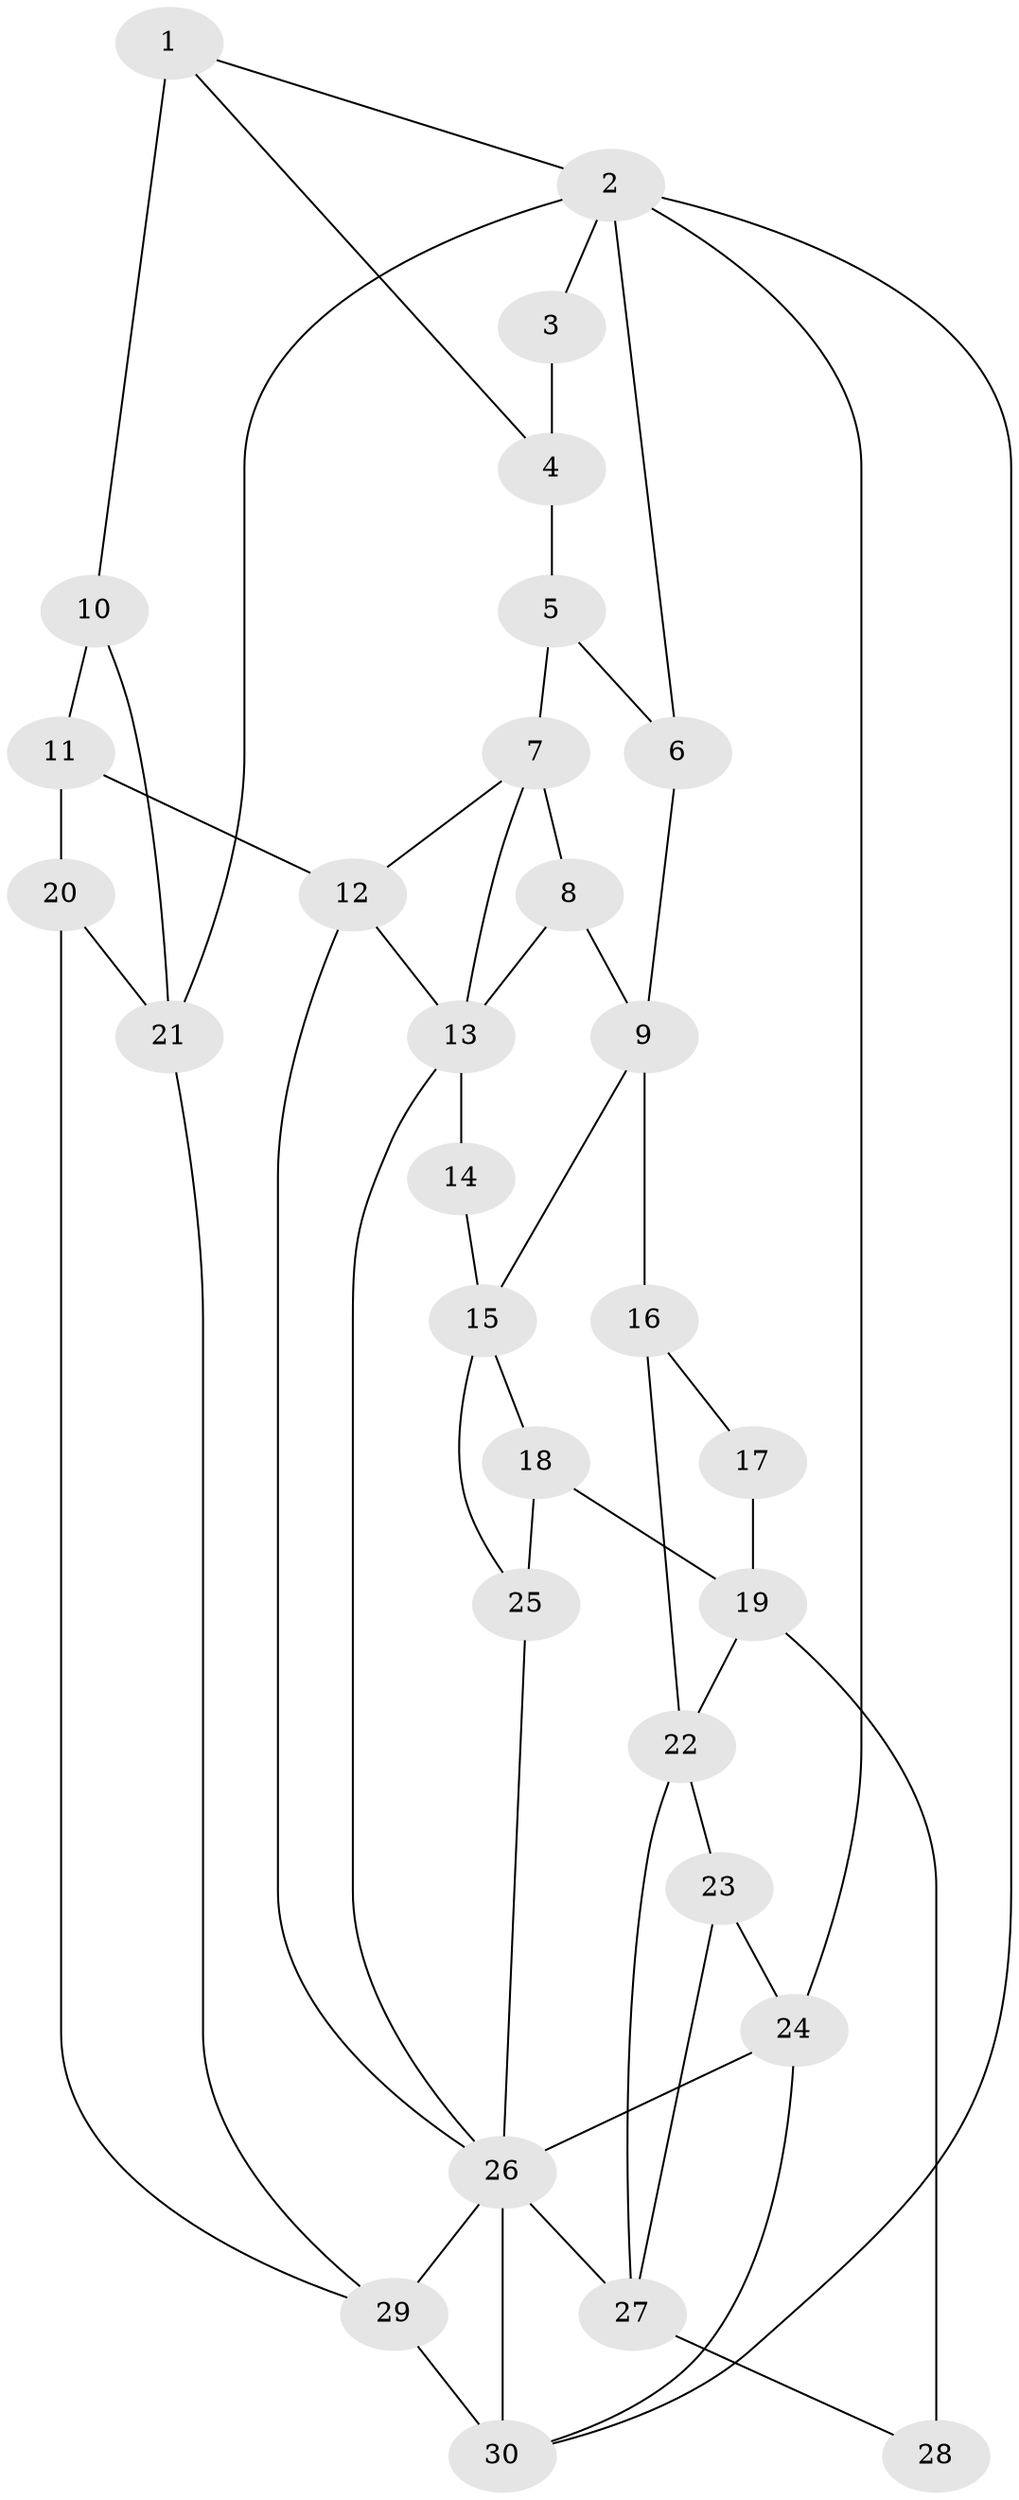 // original degree distribution, {3: 0.0425531914893617, 6: 0.26595744680851063, 4: 0.24468085106382978, 5: 0.44680851063829785}
// Generated by graph-tools (version 1.1) at 2025/54/03/04/25 22:54:44]
// undirected, 30 vertices, 53 edges
graph export_dot {
  node [color=gray90,style=filled];
  1;
  2;
  3;
  4;
  5;
  6;
  7;
  8;
  9;
  10;
  11;
  12;
  13;
  14;
  15;
  16;
  17;
  18;
  19;
  20;
  21;
  22;
  23;
  24;
  25;
  26;
  27;
  28;
  29;
  30;
  1 -- 2 [weight=2.0];
  1 -- 4 [weight=1.0];
  1 -- 10 [weight=2.0];
  2 -- 3 [weight=1.0];
  2 -- 6 [weight=1.0];
  2 -- 21 [weight=1.0];
  2 -- 24 [weight=2.0];
  2 -- 30 [weight=1.0];
  3 -- 4 [weight=3.0];
  4 -- 5 [weight=2.0];
  5 -- 6 [weight=1.0];
  5 -- 7 [weight=1.0];
  6 -- 9 [weight=2.0];
  7 -- 8 [weight=3.0];
  7 -- 12 [weight=1.0];
  7 -- 13 [weight=1.0];
  8 -- 9 [weight=1.0];
  8 -- 13 [weight=1.0];
  9 -- 15 [weight=1.0];
  9 -- 16 [weight=1.0];
  10 -- 11 [weight=2.0];
  10 -- 21 [weight=1.0];
  11 -- 12 [weight=2.0];
  11 -- 20 [weight=1.0];
  12 -- 13 [weight=1.0];
  12 -- 26 [weight=1.0];
  13 -- 14 [weight=2.0];
  13 -- 26 [weight=1.0];
  14 -- 15 [weight=1.0];
  15 -- 18 [weight=1.0];
  15 -- 25 [weight=1.0];
  16 -- 17 [weight=1.0];
  16 -- 22 [weight=2.0];
  17 -- 19 [weight=1.0];
  18 -- 19 [weight=2.0];
  18 -- 25 [weight=2.0];
  19 -- 22 [weight=1.0];
  19 -- 28 [weight=2.0];
  20 -- 21 [weight=1.0];
  20 -- 29 [weight=1.0];
  21 -- 29 [weight=1.0];
  22 -- 23 [weight=2.0];
  22 -- 27 [weight=1.0];
  23 -- 24 [weight=2.0];
  23 -- 27 [weight=1.0];
  24 -- 26 [weight=1.0];
  24 -- 30 [weight=1.0];
  25 -- 26 [weight=1.0];
  26 -- 27 [weight=1.0];
  26 -- 29 [weight=1.0];
  26 -- 30 [weight=2.0];
  27 -- 28 [weight=1.0];
  29 -- 30 [weight=2.0];
}
